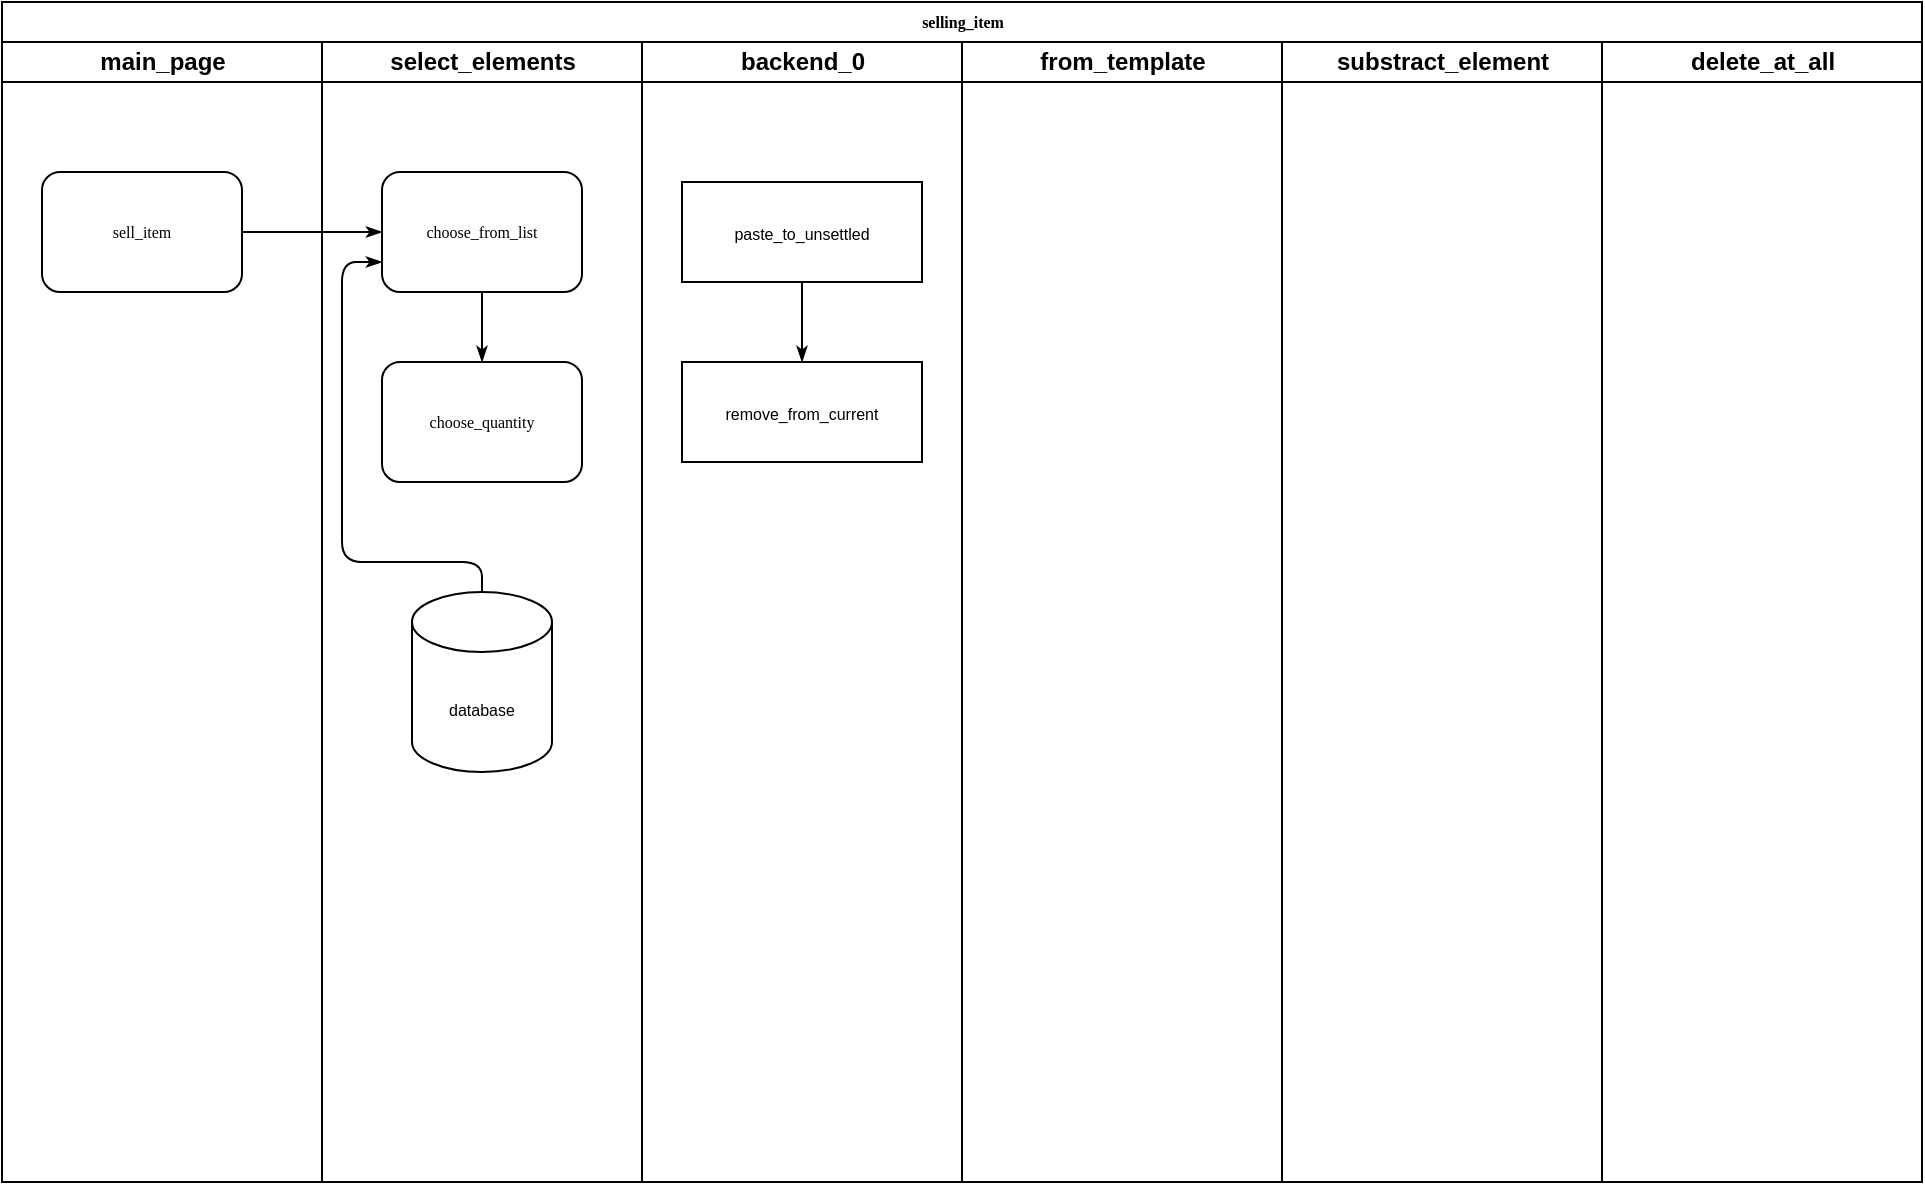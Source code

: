 <mxfile version="26.0.10">
  <diagram name="Page-1" id="74e2e168-ea6b-b213-b513-2b3c1d86103e">
    <mxGraphModel dx="1434" dy="772" grid="1" gridSize="10" guides="1" tooltips="1" connect="1" arrows="1" fold="1" page="1" pageScale="1" pageWidth="1100" pageHeight="850" background="none" math="0" shadow="0">
      <root>
        <mxCell id="0" />
        <mxCell id="1" parent="0" />
        <mxCell id="jT9EpdmQHONabVpUnBr8-1" value="selling_item" style="swimlane;html=1;childLayout=stackLayout;startSize=20;rounded=0;shadow=0;labelBackgroundColor=none;strokeWidth=1;fontFamily=Verdana;fontSize=8;align=center;" vertex="1" parent="1">
          <mxGeometry x="70" y="40" width="960" height="590" as="geometry" />
        </mxCell>
        <mxCell id="jT9EpdmQHONabVpUnBr8-2" value="main_page" style="swimlane;html=1;startSize=20;" vertex="1" parent="jT9EpdmQHONabVpUnBr8-1">
          <mxGeometry y="20" width="160" height="570" as="geometry" />
        </mxCell>
        <mxCell id="jT9EpdmQHONabVpUnBr8-3" value="sell_item" style="rounded=1;whiteSpace=wrap;html=1;shadow=0;labelBackgroundColor=none;strokeWidth=1;fontFamily=Verdana;fontSize=8;align=center;" vertex="1" parent="jT9EpdmQHONabVpUnBr8-2">
          <mxGeometry x="20" y="65" width="100" height="60" as="geometry" />
        </mxCell>
        <mxCell id="jT9EpdmQHONabVpUnBr8-8" value="select_elements" style="swimlane;html=1;startSize=20;" vertex="1" parent="jT9EpdmQHONabVpUnBr8-1">
          <mxGeometry x="160" y="20" width="160" height="570" as="geometry" />
        </mxCell>
        <mxCell id="jT9EpdmQHONabVpUnBr8-10" value="choose_from_list" style="rounded=1;whiteSpace=wrap;html=1;shadow=0;labelBackgroundColor=none;strokeWidth=1;fontFamily=Verdana;fontSize=8;align=center;" vertex="1" parent="jT9EpdmQHONabVpUnBr8-8">
          <mxGeometry x="30" y="65" width="100" height="60" as="geometry" />
        </mxCell>
        <mxCell id="jT9EpdmQHONabVpUnBr8-11" value="&lt;font style=&quot;font-size: 8px;&quot;&gt;database&lt;/font&gt;" style="shape=cylinder3;whiteSpace=wrap;html=1;boundedLbl=1;backgroundOutline=1;size=15;" vertex="1" parent="jT9EpdmQHONabVpUnBr8-8">
          <mxGeometry x="45" y="275" width="70" height="90" as="geometry" />
        </mxCell>
        <mxCell id="jT9EpdmQHONabVpUnBr8-13" style="edgeStyle=orthogonalEdgeStyle;rounded=1;html=1;labelBackgroundColor=none;startArrow=none;startFill=0;startSize=5;endArrow=classicThin;endFill=1;endSize=5;jettySize=auto;orthogonalLoop=1;strokeWidth=1;fontFamily=Verdana;fontSize=8;exitX=0.5;exitY=0;exitDx=0;exitDy=0;exitPerimeter=0;entryX=0;entryY=0.75;entryDx=0;entryDy=0;" edge="1" parent="jT9EpdmQHONabVpUnBr8-8" source="jT9EpdmQHONabVpUnBr8-11" target="jT9EpdmQHONabVpUnBr8-10">
          <mxGeometry relative="1" as="geometry">
            <mxPoint x="10" y="140" as="targetPoint" />
            <Array as="points">
              <mxPoint x="80" y="260" />
              <mxPoint x="10" y="260" />
              <mxPoint x="10" y="110" />
            </Array>
          </mxGeometry>
        </mxCell>
        <mxCell id="jT9EpdmQHONabVpUnBr8-45" value="choose_quantity" style="rounded=1;whiteSpace=wrap;html=1;shadow=0;labelBackgroundColor=none;strokeWidth=1;fontFamily=Verdana;fontSize=8;align=center;" vertex="1" parent="jT9EpdmQHONabVpUnBr8-8">
          <mxGeometry x="30" y="160" width="100" height="60" as="geometry" />
        </mxCell>
        <mxCell id="jT9EpdmQHONabVpUnBr8-41" style="edgeStyle=orthogonalEdgeStyle;rounded=1;html=1;labelBackgroundColor=none;startArrow=none;startFill=0;startSize=5;endArrow=classicThin;endFill=1;endSize=5;jettySize=auto;orthogonalLoop=1;strokeWidth=1;fontFamily=Verdana;fontSize=8;exitX=0.5;exitY=1;exitDx=0;exitDy=0;entryX=0.5;entryY=0;entryDx=0;entryDy=0;" edge="1" parent="jT9EpdmQHONabVpUnBr8-8" source="jT9EpdmQHONabVpUnBr8-10" target="jT9EpdmQHONabVpUnBr8-45">
          <mxGeometry relative="1" as="geometry">
            <mxPoint x="130" y="155.0" as="sourcePoint" />
            <mxPoint x="180" y="150" as="targetPoint" />
            <Array as="points">
              <mxPoint x="80" y="150" />
              <mxPoint x="80" y="150" />
            </Array>
          </mxGeometry>
        </mxCell>
        <mxCell id="jT9EpdmQHONabVpUnBr8-15" value="backend_0" style="swimlane;html=1;startSize=20;" vertex="1" parent="jT9EpdmQHONabVpUnBr8-1">
          <mxGeometry x="320" y="20" width="160" height="570" as="geometry" />
        </mxCell>
        <mxCell id="jT9EpdmQHONabVpUnBr8-53" value="&lt;font style=&quot;font-size: 8px;&quot;&gt;paste_to_unsettled&lt;/font&gt;" style="rounded=0;whiteSpace=wrap;html=1;" vertex="1" parent="jT9EpdmQHONabVpUnBr8-15">
          <mxGeometry x="20" y="70" width="120" height="50" as="geometry" />
        </mxCell>
        <mxCell id="jT9EpdmQHONabVpUnBr8-54" value="&lt;font style=&quot;font-size: 8px;&quot;&gt;remove_from_current&lt;/font&gt;" style="rounded=0;whiteSpace=wrap;html=1;" vertex="1" parent="jT9EpdmQHONabVpUnBr8-15">
          <mxGeometry x="20" y="160" width="120" height="50" as="geometry" />
        </mxCell>
        <mxCell id="jT9EpdmQHONabVpUnBr8-55" style="edgeStyle=orthogonalEdgeStyle;rounded=1;html=1;labelBackgroundColor=none;startArrow=none;startFill=0;startSize=5;endArrow=classicThin;endFill=1;endSize=5;jettySize=auto;orthogonalLoop=1;strokeWidth=1;fontFamily=Verdana;fontSize=8;exitX=0.5;exitY=1;exitDx=0;exitDy=0;entryX=0.5;entryY=0;entryDx=0;entryDy=0;" edge="1" parent="jT9EpdmQHONabVpUnBr8-15" source="jT9EpdmQHONabVpUnBr8-53" target="jT9EpdmQHONabVpUnBr8-54">
          <mxGeometry relative="1" as="geometry">
            <mxPoint x="-70" y="135" as="sourcePoint" />
            <mxPoint x="-70" y="170" as="targetPoint" />
            <Array as="points">
              <mxPoint x="80" y="140" />
              <mxPoint x="80" y="140" />
            </Array>
          </mxGeometry>
        </mxCell>
        <mxCell id="jT9EpdmQHONabVpUnBr8-19" value="from_template" style="swimlane;html=1;startSize=20;" vertex="1" parent="jT9EpdmQHONabVpUnBr8-1">
          <mxGeometry x="480" y="20" width="160" height="570" as="geometry" />
        </mxCell>
        <mxCell id="jT9EpdmQHONabVpUnBr8-27" value="substract_element" style="swimlane;html=1;startSize=20;" vertex="1" parent="jT9EpdmQHONabVpUnBr8-1">
          <mxGeometry x="640" y="20" width="160" height="570" as="geometry" />
        </mxCell>
        <mxCell id="jT9EpdmQHONabVpUnBr8-39" value="delete_at_all" style="swimlane;html=1;startSize=20;" vertex="1" parent="jT9EpdmQHONabVpUnBr8-1">
          <mxGeometry x="800" y="20" width="160" height="570" as="geometry" />
        </mxCell>
        <mxCell id="jT9EpdmQHONabVpUnBr8-42" style="edgeStyle=orthogonalEdgeStyle;rounded=1;html=1;labelBackgroundColor=none;startArrow=none;startFill=0;startSize=5;endArrow=classicThin;endFill=1;endSize=5;jettySize=auto;orthogonalLoop=1;strokeWidth=1;fontFamily=Verdana;fontSize=8;exitX=1;exitY=0.5;exitDx=0;exitDy=0;entryX=0;entryY=0.5;entryDx=0;entryDy=0;" edge="1" parent="jT9EpdmQHONabVpUnBr8-1" source="jT9EpdmQHONabVpUnBr8-3" target="jT9EpdmQHONabVpUnBr8-10">
          <mxGeometry relative="1" as="geometry">
            <mxPoint x="130" y="125" as="sourcePoint" />
            <mxPoint x="200" y="185" as="targetPoint" />
          </mxGeometry>
        </mxCell>
      </root>
    </mxGraphModel>
  </diagram>
</mxfile>
